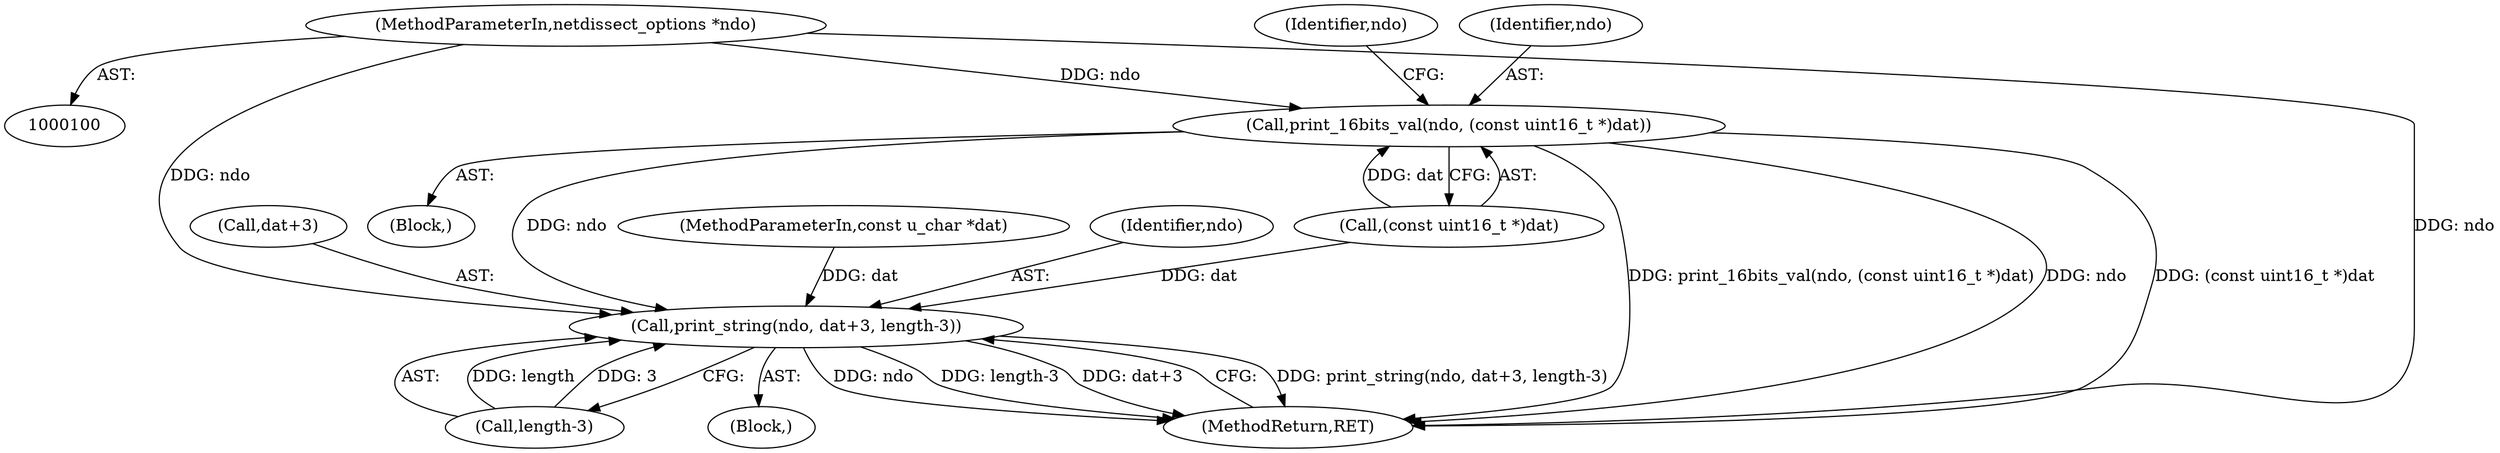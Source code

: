 digraph "1_tcpdump_cc4a7391c616be7a64ed65742ef9ed3f106eb165_11@pointer" {
"1000101" [label="(MethodParameterIn,netdissect_options *ndo)"];
"1000105" [label="(Call,print_16bits_val(ndo, (const uint16_t *)dat))"];
"1000127" [label="(Call,print_string(ndo, dat+3, length-3))"];
"1000104" [label="(Block,)"];
"1000135" [label="(MethodReturn,RET)"];
"1000132" [label="(Call,length-3)"];
"1000129" [label="(Call,dat+3)"];
"1000107" [label="(Call,(const uint16_t *)dat)"];
"1000127" [label="(Call,print_string(ndo, dat+3, length-3))"];
"1000102" [label="(MethodParameterIn,const u_char *dat)"];
"1000128" [label="(Identifier,ndo)"];
"1000122" [label="(Block,)"];
"1000105" [label="(Call,print_16bits_val(ndo, (const uint16_t *)dat))"];
"1000106" [label="(Identifier,ndo)"];
"1000101" [label="(MethodParameterIn,netdissect_options *ndo)"];
"1000112" [label="(Identifier,ndo)"];
"1000101" -> "1000100"  [label="AST: "];
"1000101" -> "1000135"  [label="DDG: ndo"];
"1000101" -> "1000105"  [label="DDG: ndo"];
"1000101" -> "1000127"  [label="DDG: ndo"];
"1000105" -> "1000104"  [label="AST: "];
"1000105" -> "1000107"  [label="CFG: "];
"1000106" -> "1000105"  [label="AST: "];
"1000107" -> "1000105"  [label="AST: "];
"1000112" -> "1000105"  [label="CFG: "];
"1000105" -> "1000135"  [label="DDG: (const uint16_t *)dat"];
"1000105" -> "1000135"  [label="DDG: print_16bits_val(ndo, (const uint16_t *)dat)"];
"1000105" -> "1000135"  [label="DDG: ndo"];
"1000107" -> "1000105"  [label="DDG: dat"];
"1000105" -> "1000127"  [label="DDG: ndo"];
"1000127" -> "1000122"  [label="AST: "];
"1000127" -> "1000132"  [label="CFG: "];
"1000128" -> "1000127"  [label="AST: "];
"1000129" -> "1000127"  [label="AST: "];
"1000132" -> "1000127"  [label="AST: "];
"1000135" -> "1000127"  [label="CFG: "];
"1000127" -> "1000135"  [label="DDG: print_string(ndo, dat+3, length-3)"];
"1000127" -> "1000135"  [label="DDG: ndo"];
"1000127" -> "1000135"  [label="DDG: length-3"];
"1000127" -> "1000135"  [label="DDG: dat+3"];
"1000107" -> "1000127"  [label="DDG: dat"];
"1000102" -> "1000127"  [label="DDG: dat"];
"1000132" -> "1000127"  [label="DDG: length"];
"1000132" -> "1000127"  [label="DDG: 3"];
}
